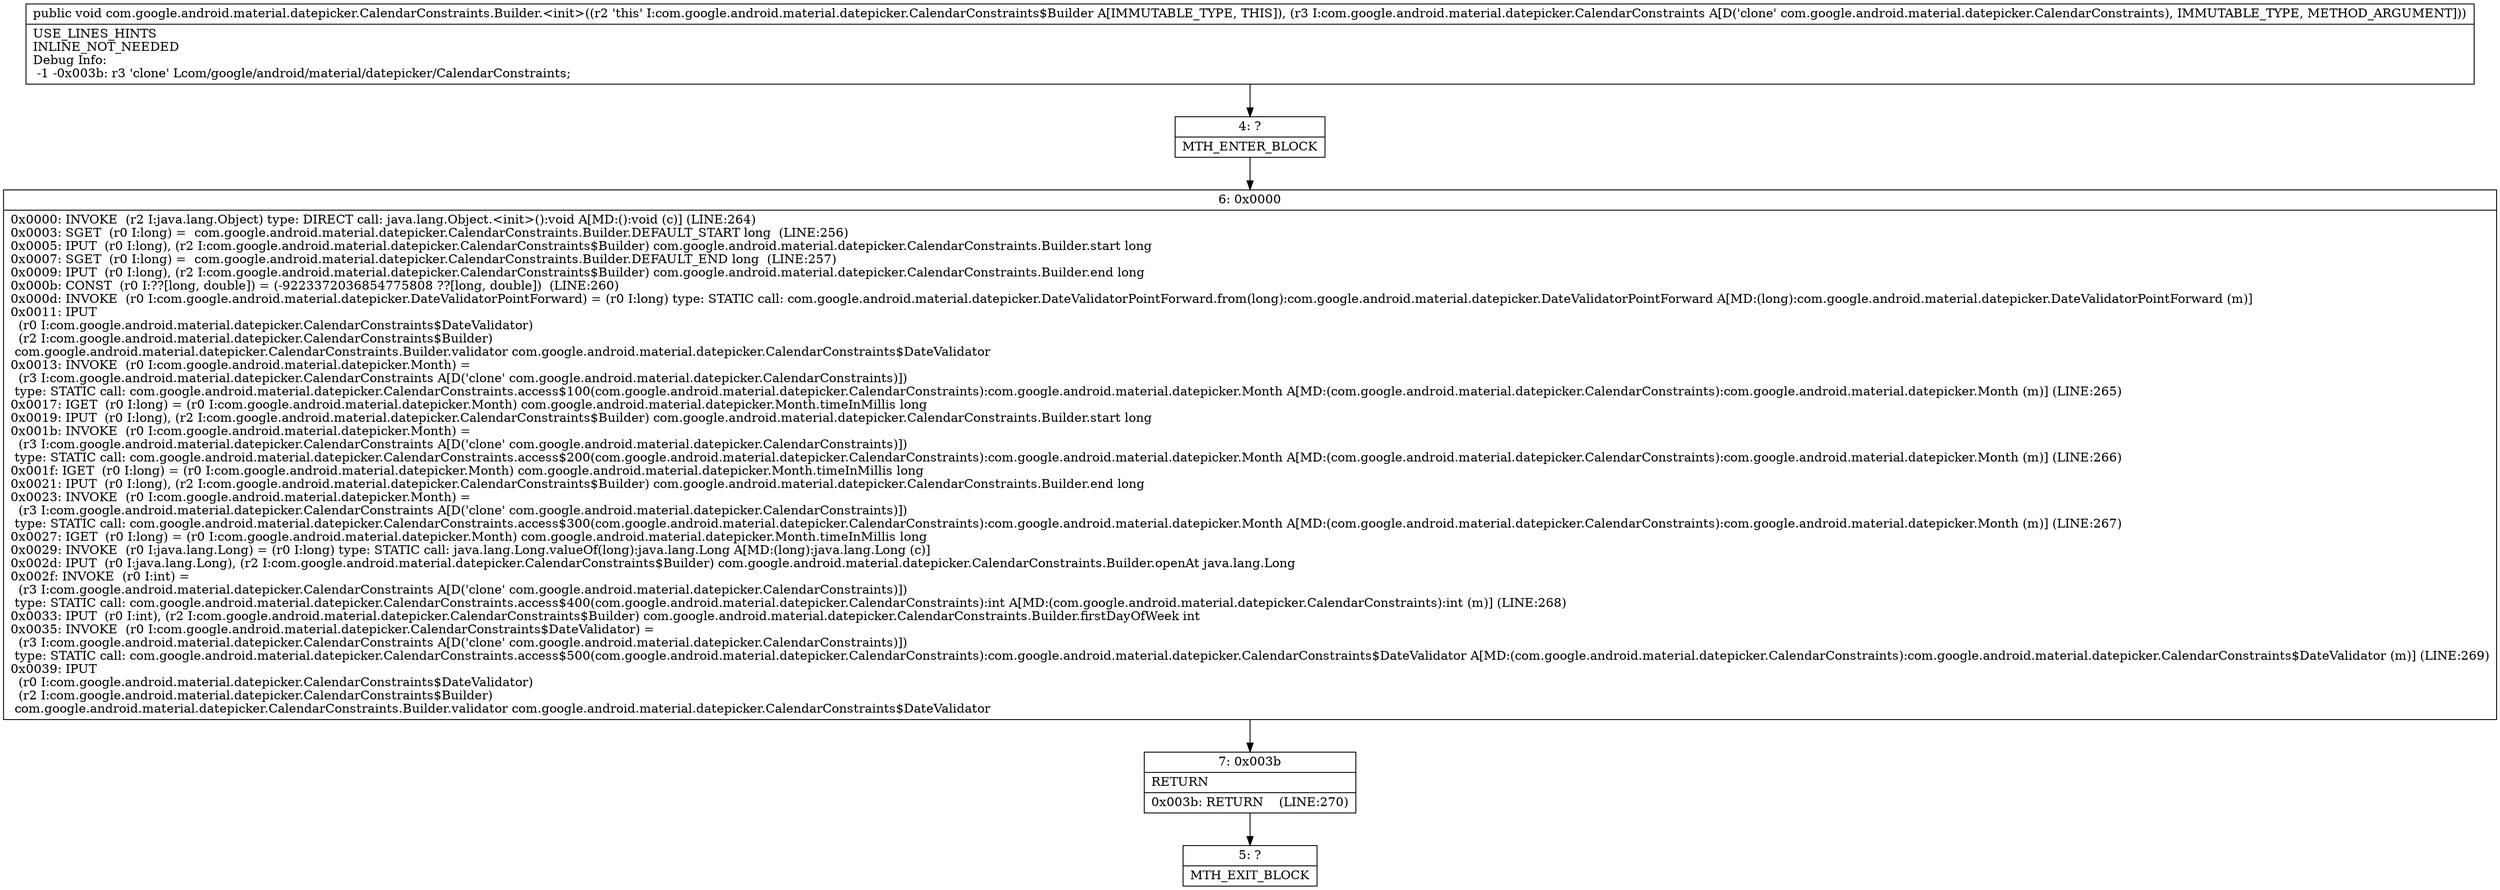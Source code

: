 digraph "CFG forcom.google.android.material.datepicker.CalendarConstraints.Builder.\<init\>(Lcom\/google\/android\/material\/datepicker\/CalendarConstraints;)V" {
Node_4 [shape=record,label="{4\:\ ?|MTH_ENTER_BLOCK\l}"];
Node_6 [shape=record,label="{6\:\ 0x0000|0x0000: INVOKE  (r2 I:java.lang.Object) type: DIRECT call: java.lang.Object.\<init\>():void A[MD:():void (c)] (LINE:264)\l0x0003: SGET  (r0 I:long) =  com.google.android.material.datepicker.CalendarConstraints.Builder.DEFAULT_START long  (LINE:256)\l0x0005: IPUT  (r0 I:long), (r2 I:com.google.android.material.datepicker.CalendarConstraints$Builder) com.google.android.material.datepicker.CalendarConstraints.Builder.start long \l0x0007: SGET  (r0 I:long) =  com.google.android.material.datepicker.CalendarConstraints.Builder.DEFAULT_END long  (LINE:257)\l0x0009: IPUT  (r0 I:long), (r2 I:com.google.android.material.datepicker.CalendarConstraints$Builder) com.google.android.material.datepicker.CalendarConstraints.Builder.end long \l0x000b: CONST  (r0 I:??[long, double]) = (\-9223372036854775808 ??[long, double])  (LINE:260)\l0x000d: INVOKE  (r0 I:com.google.android.material.datepicker.DateValidatorPointForward) = (r0 I:long) type: STATIC call: com.google.android.material.datepicker.DateValidatorPointForward.from(long):com.google.android.material.datepicker.DateValidatorPointForward A[MD:(long):com.google.android.material.datepicker.DateValidatorPointForward (m)]\l0x0011: IPUT  \l  (r0 I:com.google.android.material.datepicker.CalendarConstraints$DateValidator)\l  (r2 I:com.google.android.material.datepicker.CalendarConstraints$Builder)\l com.google.android.material.datepicker.CalendarConstraints.Builder.validator com.google.android.material.datepicker.CalendarConstraints$DateValidator \l0x0013: INVOKE  (r0 I:com.google.android.material.datepicker.Month) = \l  (r3 I:com.google.android.material.datepicker.CalendarConstraints A[D('clone' com.google.android.material.datepicker.CalendarConstraints)])\l type: STATIC call: com.google.android.material.datepicker.CalendarConstraints.access$100(com.google.android.material.datepicker.CalendarConstraints):com.google.android.material.datepicker.Month A[MD:(com.google.android.material.datepicker.CalendarConstraints):com.google.android.material.datepicker.Month (m)] (LINE:265)\l0x0017: IGET  (r0 I:long) = (r0 I:com.google.android.material.datepicker.Month) com.google.android.material.datepicker.Month.timeInMillis long \l0x0019: IPUT  (r0 I:long), (r2 I:com.google.android.material.datepicker.CalendarConstraints$Builder) com.google.android.material.datepicker.CalendarConstraints.Builder.start long \l0x001b: INVOKE  (r0 I:com.google.android.material.datepicker.Month) = \l  (r3 I:com.google.android.material.datepicker.CalendarConstraints A[D('clone' com.google.android.material.datepicker.CalendarConstraints)])\l type: STATIC call: com.google.android.material.datepicker.CalendarConstraints.access$200(com.google.android.material.datepicker.CalendarConstraints):com.google.android.material.datepicker.Month A[MD:(com.google.android.material.datepicker.CalendarConstraints):com.google.android.material.datepicker.Month (m)] (LINE:266)\l0x001f: IGET  (r0 I:long) = (r0 I:com.google.android.material.datepicker.Month) com.google.android.material.datepicker.Month.timeInMillis long \l0x0021: IPUT  (r0 I:long), (r2 I:com.google.android.material.datepicker.CalendarConstraints$Builder) com.google.android.material.datepicker.CalendarConstraints.Builder.end long \l0x0023: INVOKE  (r0 I:com.google.android.material.datepicker.Month) = \l  (r3 I:com.google.android.material.datepicker.CalendarConstraints A[D('clone' com.google.android.material.datepicker.CalendarConstraints)])\l type: STATIC call: com.google.android.material.datepicker.CalendarConstraints.access$300(com.google.android.material.datepicker.CalendarConstraints):com.google.android.material.datepicker.Month A[MD:(com.google.android.material.datepicker.CalendarConstraints):com.google.android.material.datepicker.Month (m)] (LINE:267)\l0x0027: IGET  (r0 I:long) = (r0 I:com.google.android.material.datepicker.Month) com.google.android.material.datepicker.Month.timeInMillis long \l0x0029: INVOKE  (r0 I:java.lang.Long) = (r0 I:long) type: STATIC call: java.lang.Long.valueOf(long):java.lang.Long A[MD:(long):java.lang.Long (c)]\l0x002d: IPUT  (r0 I:java.lang.Long), (r2 I:com.google.android.material.datepicker.CalendarConstraints$Builder) com.google.android.material.datepicker.CalendarConstraints.Builder.openAt java.lang.Long \l0x002f: INVOKE  (r0 I:int) = \l  (r3 I:com.google.android.material.datepicker.CalendarConstraints A[D('clone' com.google.android.material.datepicker.CalendarConstraints)])\l type: STATIC call: com.google.android.material.datepicker.CalendarConstraints.access$400(com.google.android.material.datepicker.CalendarConstraints):int A[MD:(com.google.android.material.datepicker.CalendarConstraints):int (m)] (LINE:268)\l0x0033: IPUT  (r0 I:int), (r2 I:com.google.android.material.datepicker.CalendarConstraints$Builder) com.google.android.material.datepicker.CalendarConstraints.Builder.firstDayOfWeek int \l0x0035: INVOKE  (r0 I:com.google.android.material.datepicker.CalendarConstraints$DateValidator) = \l  (r3 I:com.google.android.material.datepicker.CalendarConstraints A[D('clone' com.google.android.material.datepicker.CalendarConstraints)])\l type: STATIC call: com.google.android.material.datepicker.CalendarConstraints.access$500(com.google.android.material.datepicker.CalendarConstraints):com.google.android.material.datepicker.CalendarConstraints$DateValidator A[MD:(com.google.android.material.datepicker.CalendarConstraints):com.google.android.material.datepicker.CalendarConstraints$DateValidator (m)] (LINE:269)\l0x0039: IPUT  \l  (r0 I:com.google.android.material.datepicker.CalendarConstraints$DateValidator)\l  (r2 I:com.google.android.material.datepicker.CalendarConstraints$Builder)\l com.google.android.material.datepicker.CalendarConstraints.Builder.validator com.google.android.material.datepicker.CalendarConstraints$DateValidator \l}"];
Node_7 [shape=record,label="{7\:\ 0x003b|RETURN\l|0x003b: RETURN    (LINE:270)\l}"];
Node_5 [shape=record,label="{5\:\ ?|MTH_EXIT_BLOCK\l}"];
MethodNode[shape=record,label="{public void com.google.android.material.datepicker.CalendarConstraints.Builder.\<init\>((r2 'this' I:com.google.android.material.datepicker.CalendarConstraints$Builder A[IMMUTABLE_TYPE, THIS]), (r3 I:com.google.android.material.datepicker.CalendarConstraints A[D('clone' com.google.android.material.datepicker.CalendarConstraints), IMMUTABLE_TYPE, METHOD_ARGUMENT]))  | USE_LINES_HINTS\lINLINE_NOT_NEEDED\lDebug Info:\l  \-1 \-0x003b: r3 'clone' Lcom\/google\/android\/material\/datepicker\/CalendarConstraints;\l}"];
MethodNode -> Node_4;Node_4 -> Node_6;
Node_6 -> Node_7;
Node_7 -> Node_5;
}

